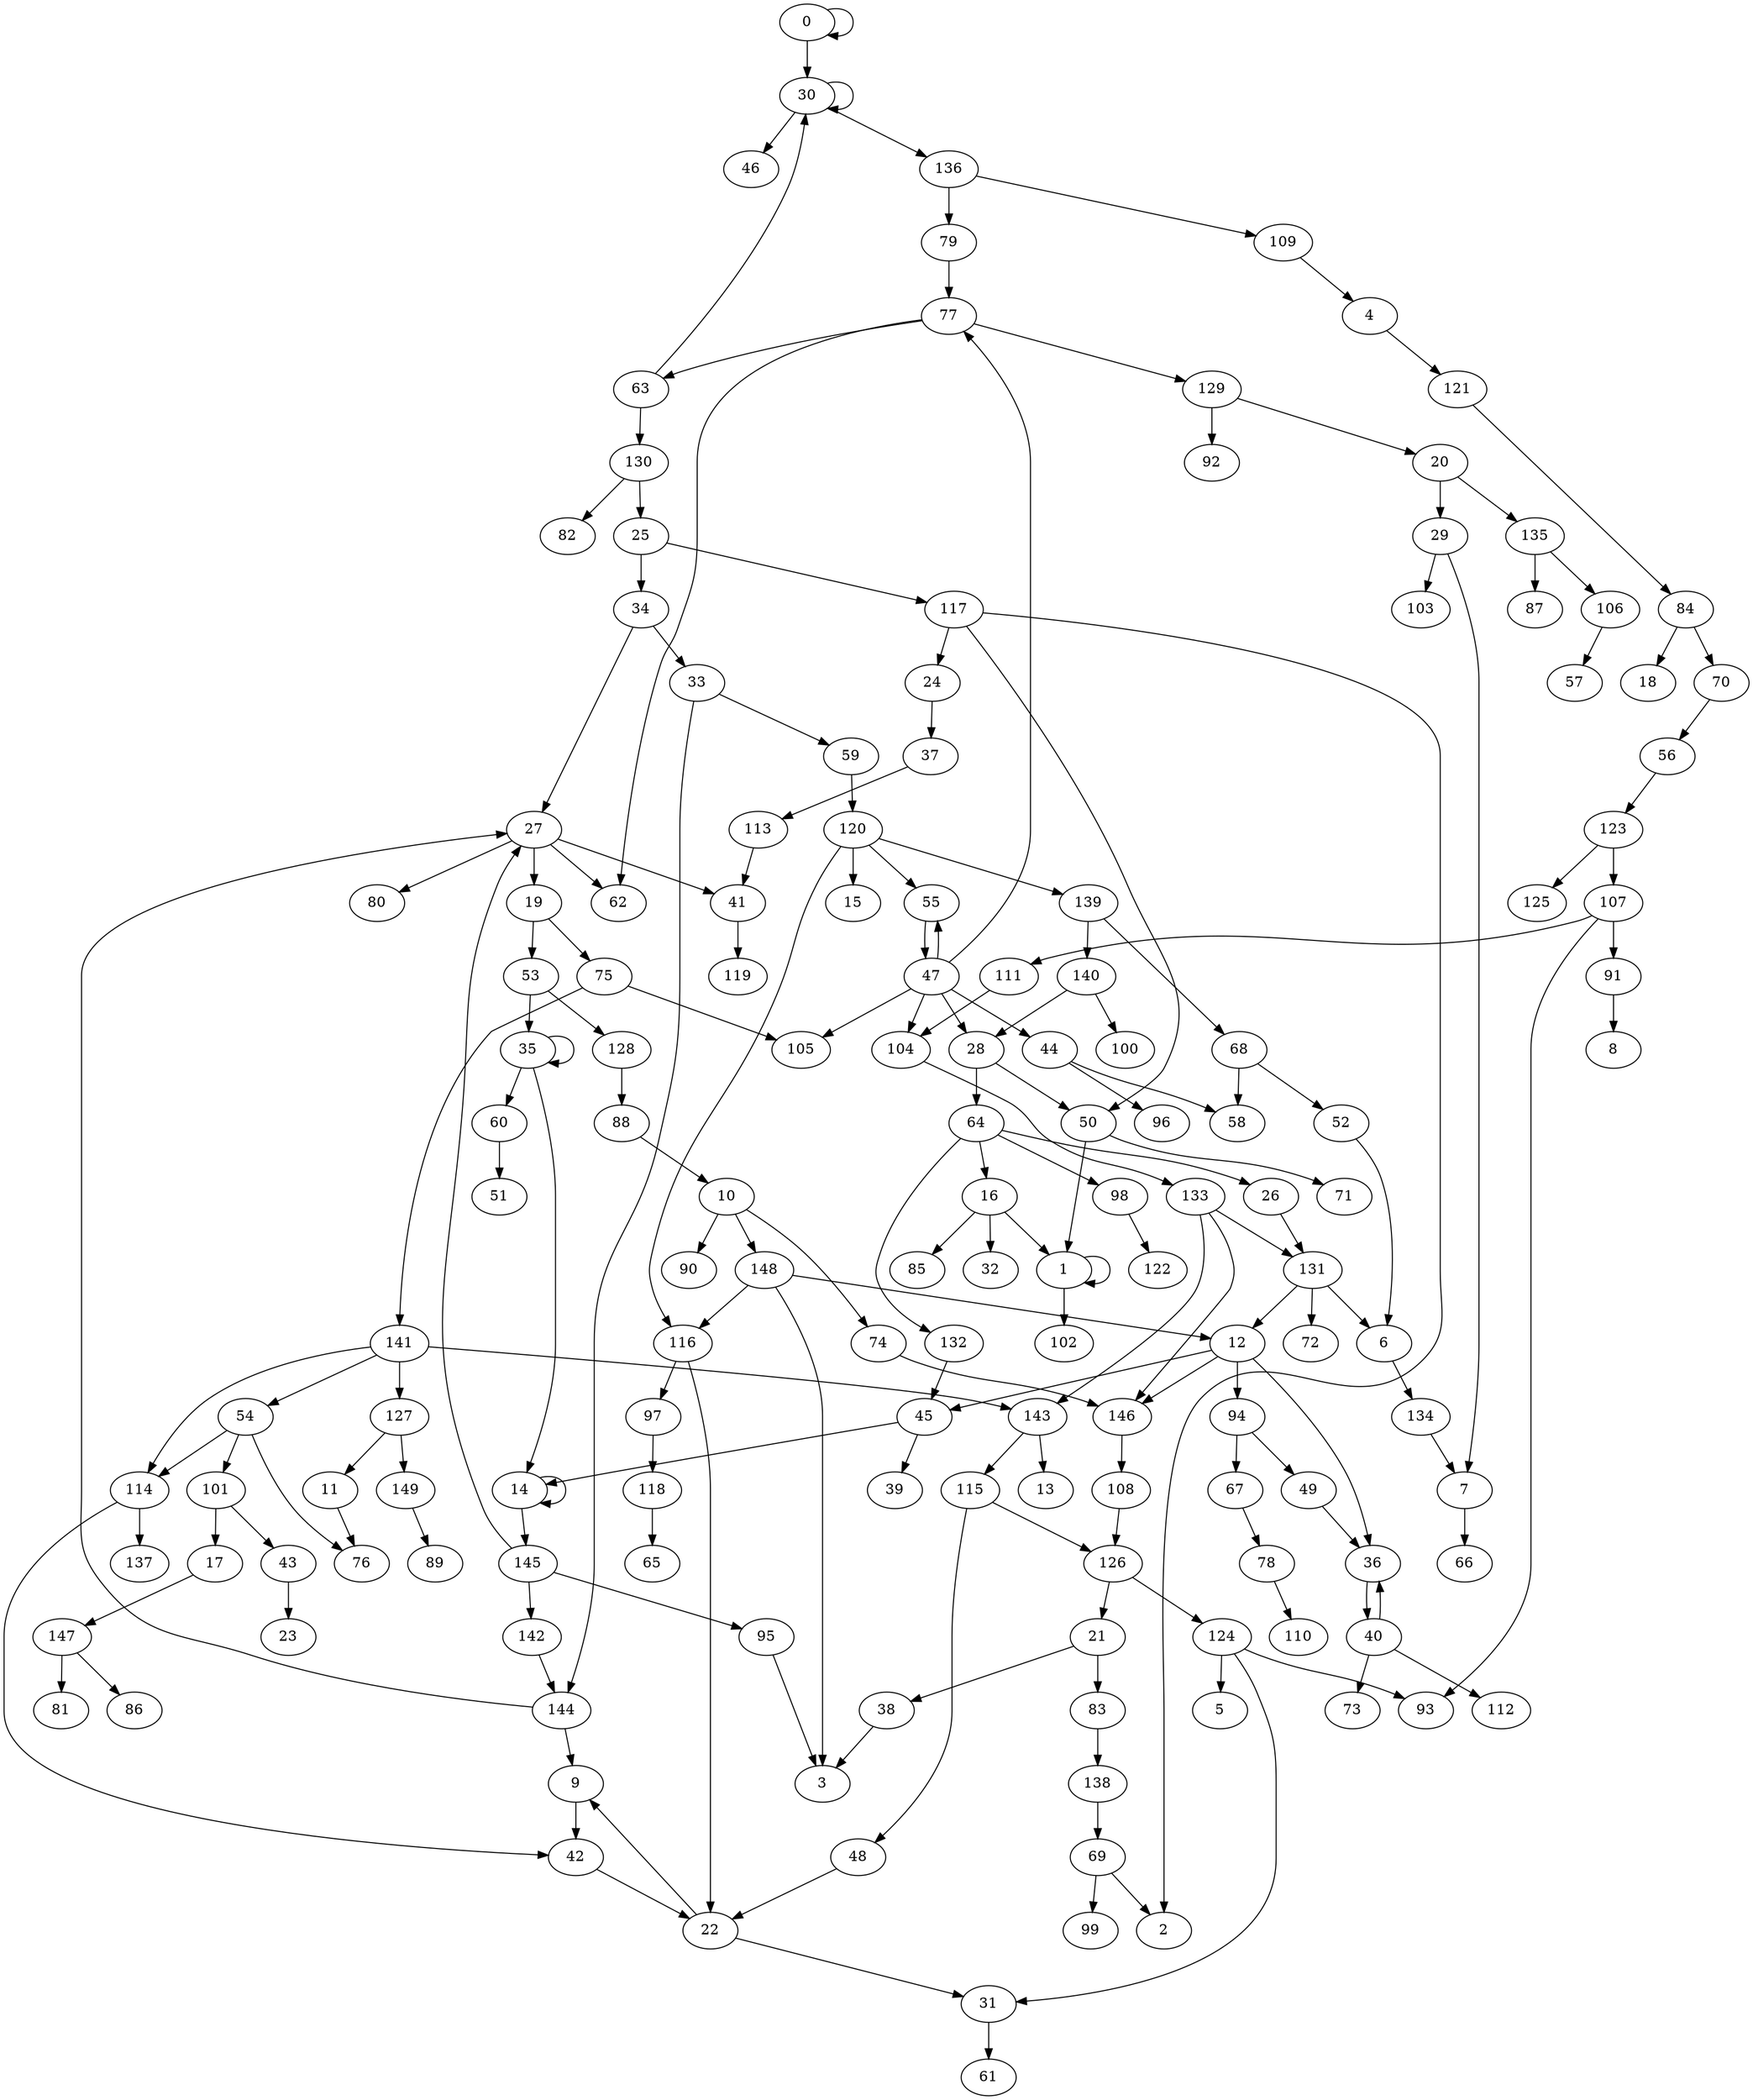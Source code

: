 digraph {
	graph [bb="0,0,1338,2052"];
	node [label="\N"];
	0	[height=0.5,
		pos="701,2034",
		width=0.75];
	0 -> 0	[pos="e,720.9,2021.6 720.9,2046.4 733.69,2049.7 746,2045.5 746,2034 746,2025.6 739.5,2021.1 731.04,2020.6"];
	30	[height=0.5,
		pos="701,1962",
		width=0.75];
	0 -> 30	[pos="e,701,1980.1 701,2015.7 701,2008 701,1998.7 701,1990.1"];
	1	[height=0.5,
		pos="654,810",
		width=0.75];
	1 -> 1	[pos="e,673.9,797.57 673.9,822.43 686.69,825.68 699,821.53 699,810 699,801.62 692.5,797.14 684.04,796.56"];
	102	[height=0.5,
		pos="888,738",
		width=0.75];
	1 -> 102	[pos="e,866.97,749.77 677.83,801.16 687.2,798.17 698.07,794.8 708,792 771.49,774.09 789.87,778.19 852,756 853.86,755.34 855.74,754.61 \
857.63,753.84"];
	2	[height=0.5,
		pos="434,162",
		width=0.75];
	3	[height=0.5,
		pos="262,306",
		width=0.75];
	4	[height=0.5,
		pos="924,1746",
		width=0.75];
	121	[height=0.5,
		pos="993,1674",
		width=0.75];
	4 -> 121	[pos="e,978.72,1689.5 938.3,1730.5 947.92,1720.7 960.78,1707.7 971.61,1696.7"];
	5	[height=0.5,
		pos="1186,378",
		width=0.75];
	6	[height=0.5,
		pos="1148,738",
		width=0.75];
	134	[height=0.5,
		pos="1148,666",
		width=0.75];
	6 -> 134	[pos="e,1148,684.1 1148,719.7 1148,711.98 1148,702.71 1148,694.11"];
	7	[height=0.5,
		pos="1203,594",
		width=0.75];
	66	[height=0.5,
		pos="1203,522",
		width=0.75];
	7 -> 66	[pos="e,1203,540.1 1203,575.7 1203,567.98 1203,558.71 1203,550.11"];
	8	[height=0.5,
		pos="1256,1026",
		width=0.75];
	9	[height=0.5,
		pos="894,306",
		width=0.75];
	42	[height=0.5,
		pos="862,234",
		width=0.75];
	9 -> 42	[pos="e,869.53,251.47 886.42,288.41 882.63,280.13 877.97,269.92 873.73,260.66"];
	10	[height=0.5,
		pos="292,882",
		width=0.75];
	74	[height=0.5,
		pos="816,738",
		width=0.75];
	10 -> 74	[pos="e,791.29,745.57 316.53,874.26 370.82,859.35 505.3,822.47 618,792 675.36,776.49 742.12,758.67 781.62,748.15"];
	90	[height=0.5,
		pos="326,810",
		width=0.75];
	10 -> 90	[pos="e,317.92,827.63 299.89,864.76 303.9,856.49 308.89,846.23 313.42,836.9"];
	148	[height=0.5,
		pos="254,810",
		width=0.75];
	10 -> 148	[pos="e,262.77,827.15 283.19,864.76 278.58,856.28 272.84,845.71 267.68,836.2"];
	11	[height=0.5,
		pos="385,594",
		width=0.75];
	76	[height=0.5,
		pos="457,522",
		width=0.75];
	11 -> 76	[pos="e,442.2,537.38 399.57,578.83 409.75,568.94 423.52,555.55 435.03,544.36"];
	12	[height=0.5,
		pos="706,738",
		width=0.75];
	36	[height=0.5,
		pos="759,522",
		width=0.75];
	12 -> 36	[pos="e,748.7,539.08 706.81,719.64 708.63,689.64 714.27,626.48 731,576 734.17,566.42 738.96,556.5 743.68,547.87"];
	45	[height=0.5,
		pos="612,666",
		width=0.75];
	12 -> 45	[pos="e,629.28,679.87 688.32,723.83 674.05,713.21 653.78,698.11 637.71,686.15"];
	94	[height=0.5,
		pos="767,666",
		width=0.75];
	12 -> 94	[pos="e,754.08,681.82 718.94,722.15 727.19,712.69 738.04,700.24 747.34,689.56"];
	146	[height=0.5,
		pos="931,666",
		width=0.75];
	12 -> 146	[pos="e,907.09,674.44 730.08,729.51 770.34,716.98 851.42,691.76 897.32,677.48"];
	13	[height=0.5,
		pos="1021,594",
		width=0.75];
	14	[height=0.5,
		pos="567,594",
		width=0.75];
	14 -> 14	[pos="e,586.9,581.57 586.9,606.43 599.69,609.68 612,605.53 612,594 612,585.62 605.5,581.14 597.04,580.56"];
	145	[height=0.5,
		pos="601,522",
		width=0.75];
	14 -> 145	[pos="e,592.92,539.63 574.89,576.76 578.9,568.49 583.89,558.23 588.42,548.9"];
	15	[height=0.5,
		pos="712,1170",
		width=0.75];
	16	[height=0.5,
		pos="746,882",
		width=0.75];
	16 -> 1	[pos="e,671.23,824.11 728.7,867.83 714.82,857.27 695.14,842.3 679.46,830.37"];
	32	[height=0.5,
		pos="816,810",
		width=0.75];
	16 -> 32	[pos="e,801.51,825.49 760.5,866.5 770.27,856.73 783.31,843.69 794.3,832.7"];
	85	[height=0.5,
		pos="744,810",
		width=0.75];
	16 -> 85	[pos="e,744.49,828.1 745.51,863.7 745.29,855.98 745.02,846.71 744.77,838.11"];
	17	[height=0.5,
		pos="313,522",
		width=0.75];
	147	[height=0.5,
		pos="326,450",
		width=0.75];
	17 -> 147	[pos="e,322.79,468.28 316.15,504.05 317.58,496.35 319.31,487.03 320.92,478.36"];
	18	[height=0.5,
		pos="1239,1386",
		width=0.75];
	19	[height=0.5,
		pos="466,1170",
		width=0.75];
	53	[height=0.5,
		pos="393,1098",
		width=0.75];
	19 -> 53	[pos="e,407.75,1113.1 451.23,1154.8 440.84,1144.9 426.76,1131.4 415.04,1120.1"];
	75	[height=0.5,
		pos="503,1098",
		width=0.75];
	19 -> 75	[pos="e,494.46,1115.1 474.58,1152.8 479.06,1144.3 484.65,1133.7 489.68,1124.2"];
	20	[height=0.5,
		pos="856,1602",
		width=0.75];
	29	[height=0.5,
		pos="1040,1530",
		width=0.75];
	20 -> 29	[pos="e,1017.1,1539.7 878.93,1592.3 911.25,1580 970.36,1557.5 1007.3,1543.4"];
	135	[height=0.5,
		pos="856,1530",
		width=0.75];
	20 -> 135	[pos="e,856,1548.1 856,1583.7 856,1576 856,1566.7 856,1558.1"];
	21	[height=0.5,
		pos="1076,450",
		width=0.75];
	38	[height=0.5,
		pos="976,378",
		width=0.75];
	21 -> 38	[pos="e,994.06,391.64 1058.1,436.49 1042.7,425.7 1020.3,409.98 1002.7,397.7"];
	83	[height=0.5,
		pos="1067,378",
		width=0.75];
	21 -> 83	[pos="e,1069.2,396.28 1073.8,432.05 1072.8,424.35 1071.6,415.03 1070.5,406.36"];
	22	[height=0.5,
		pos="917,162",
		width=0.75];
	22 -> 9	[pos="e,896.77,287.87 914.22,180.19 910.29,204.42 903.09,248.89 898.43,277.68"];
	31	[height=0.5,
		pos="1079,90",
		width=0.75];
	22 -> 31	[pos="e,1056.8,100.58 939.19,151.41 967.22,139.3 1015.7,118.37 1047.5,104.61"];
	23	[height=0.5,
		pos="398,450",
		width=0.75];
	24	[height=0.5,
		pos="134,1386",
		width=0.75];
	37	[height=0.5,
		pos="134,1314",
		width=0.75];
	24 -> 37	[pos="e,134,1332.1 134,1367.7 134,1360 134,1350.7 134,1342.1"];
	25	[height=0.5,
		pos="624,1530",
		width=0.75];
	34	[height=0.5,
		pos="624,1458",
		width=0.75];
	25 -> 34	[pos="e,624,1476.1 624,1511.7 624,1504 624,1494.7 624,1486.1"];
	117	[height=0.5,
		pos="162,1458",
		width=0.75];
	25 -> 117	[pos="e,189.01,1459.4 603.5,1518 598.54,1515.7 593.18,1513.5 588,1512 448.49,1471.5 274.47,1462 199.36,1459.7"];
	26	[height=0.5,
		pos="905,882",
		width=0.75];
	131	[height=0.5,
		pos="960,810",
		width=0.75];
	26 -> 131	[pos="e,948.09,826.16 916.93,865.81 924.21,856.55 933.66,844.52 941.85,834.09"];
	27	[height=0.5,
		pos="466,1242",
		width=0.75];
	27 -> 19	[pos="e,466,1188.1 466,1223.7 466,1216 466,1206.7 466,1198.1"];
	41	[height=0.5,
		pos="134,1170",
		width=0.75];
	27 -> 41	[pos="e,159.25,1176.5 440.49,1235.7 394.85,1226.2 296.19,1205.7 213,1188 198.67,1185 182.9,1181.6 169.23,1178.6"];
	62	[height=0.5,
		pos="640,1170",
		width=0.75];
	27 -> 62	[pos="e,617.47,1180.4 488.63,1232.1 515.13,1221.6 560.32,1203.7 599,1188 601.9,1186.8 604.92,1185.6 607.94,1184.3"];
	80	[height=0.5,
		pos="282,1170",
		width=0.75];
	27 -> 80	[pos="e,304.49,1180.5 442.61,1232.6 414.21,1222.4 364.9,1204.4 323,1188 320.08,1186.9 317.05,1185.6 314.03,1184.4"];
	28	[height=0.5,
		pos="802,1026",
		width=0.75];
	50	[height=0.5,
		pos="639,954",
		width=0.75];
	28 -> 50	[pos="e,661.62,964.07 780.75,1014.8 775.92,1012.5 770.8,1010.1 766,1008 733.86,993.72 696.7,978.34 670.91,967.84"];
	64	[height=0.5,
		pos="802,954",
		width=0.75];
	28 -> 64	[pos="e,802,972.1 802,1007.7 802,999.98 802,990.71 802,982.11"];
	29 -> 7	[pos="e,1203,612.05 1062.2,1519.6 1102.6,1500.8 1184,1454.6 1184,1387 1184,1387 1184,1387 1184,1241 1184,1081.7 1203,1042.3 1203,883 1203,\
883 1203,883 1203,737 1203,697 1203,650.65 1203,622.08"];
	103	[height=0.5,
		pos="1040,1458",
		width=0.75];
	29 -> 103	[pos="e,1040,1476.1 1040,1511.7 1040,1504 1040,1494.7 1040,1486.1"];
	30 -> 30	[pos="e,720.9,1949.6 720.9,1974.4 733.69,1977.7 746,1973.5 746,1962 746,1953.6 739.5,1949.1 731.04,1948.6"];
	46	[height=0.5,
		pos="646,1890",
		width=0.75];
	30 -> 46	[pos="e,657.91,1906.2 689.07,1945.8 681.79,1936.5 672.34,1924.5 664.15,1914.1"];
	136	[height=0.5,
		pos="770,1890",
		width=0.75];
	30 -> 136	[pos="e,755.72,1905.5 715.3,1946.5 724.92,1936.7 737.78,1923.7 748.61,1912.7"];
	61	[height=0.5,
		pos="1079,18",
		width=0.75];
	31 -> 61	[pos="e,1079,36.104 1079,71.697 1079,63.983 1079,54.712 1079,46.112"];
	33	[height=0.5,
		pos="784,1386",
		width=0.75];
	59	[height=0.5,
		pos="784,1314",
		width=0.75];
	33 -> 59	[pos="e,784,1332.1 784,1367.7 784,1360 784,1350.7 784,1342.1"];
	144	[height=0.5,
		pos="894,378",
		width=0.75];
	33 -> 144	[pos="e,910.37,392.48 799.52,1370.9 840.6,1332 949,1217.9 949,1099 949,1099 949,1099 949,1025 949,984.55 944.87,969.18 968,936 985.14,\
911.42 1007,923.93 1025,900 1112.1,784.43 1112.6,709.61 1057,576 1025.7,500.74 955.45,432.1 918.22,399.29"];
	34 -> 27	[pos="e,477.47,1258.5 612.64,1441.6 585.37,1404.7 516.1,1310.9 483.48,1266.7"];
	34 -> 33	[pos="e,762.1,1396.6 645.91,1447.4 673.6,1435.3 721.43,1414.4 752.9,1400.6"];
	35	[height=0.5,
		pos="402,1026",
		width=0.75];
	35 -> 14	[pos="e,551.23,609.02 416.49,1010.7 439.3,986.66 481,935.47 481,883 481,883 481,883 481,737 481,688.21 518.61,641.85 544.08,616.04"];
	35 -> 35	[pos="e,421.9,1013.6 421.9,1038.4 434.69,1041.7 447,1037.5 447,1026 447,1017.6 440.5,1013.1 432.04,1012.6"];
	60	[height=0.5,
		pos="402,954",
		width=0.75];
	35 -> 60	[pos="e,402,972.1 402,1007.7 402,999.98 402,990.71 402,982.11"];
	40	[height=0.5,
		pos="759,450",
		width=0.75];
	36 -> 40	[pos="e,753.12,467.96 753.16,504.41 752.3,496.51 752.05,486.85 752.41,477.94"];
	113	[height=0.5,
		pos="134,1242",
		width=0.75];
	37 -> 113	[pos="e,134,1260.1 134,1295.7 134,1288 134,1278.7 134,1270.1"];
	38 -> 3	[pos="e,289.12,306.51 953.91,367.44 946.45,364.59 937.98,361.76 930,360 694.07,308.09 401.38,305.52 299.23,306.4"];
	39	[height=0.5,
		pos="657,594",
		width=0.75];
	40 -> 36	[pos="e,764.84,504.41 764.88,467.96 765.71,475.83 765.95,485.37 765.58,494.19"];
	73	[height=0.5,
		pos="719,378",
		width=0.75];
	40 -> 73	[pos="e,728.23,395.15 749.72,432.76 744.83,424.19 738.71,413.49 733.23,403.9"];
	112	[height=0.5,
		pos="791,378",
		width=0.75];
	40 -> 112	[pos="e,783.47,395.47 766.58,432.41 770.37,424.13 775.03,413.92 779.27,404.66"];
	119	[height=0.5,
		pos="134,1098",
		width=0.75];
	41 -> 119	[pos="e,134,1116.1 134,1151.7 134,1144 134,1134.7 134,1126.1"];
	42 -> 22	[pos="e,905.09,178.16 873.93,217.81 881.21,208.55 890.66,196.52 898.85,186.09"];
	43	[height=0.5,
		pos="385,522",
		width=0.75];
	43 -> 23	[pos="e,394.79,468.28 388.15,504.05 389.58,496.35 391.31,487.03 392.92,478.36"];
	44	[height=0.5,
		pos="1004,1026",
		width=0.75];
	58	[height=0.5,
		pos="1076,954",
		width=0.75];
	44 -> 58	[pos="e,1061.2,969.38 1018.6,1010.8 1028.7,1000.9 1042.5,987.55 1054,976.36"];
	96	[height=0.5,
		pos="1004,954",
		width=0.75];
	44 -> 96	[pos="e,1004,972.1 1004,1007.7 1004,999.98 1004,990.71 1004,982.11"];
	45 -> 14	[pos="e,577.17,610.82 601.79,649.12 596.15,640.34 589.03,629.26 582.7,619.42"];
	45 -> 39	[pos="e,646.83,610.82 622.21,649.12 627.85,640.34 634.97,629.26 641.3,619.42"];
	47	[height=0.5,
		pos="856,1098",
		width=0.75];
	47 -> 28	[pos="e,813.95,1042.5 844.02,1081.5 837.02,1072.4 828.06,1060.8 820.21,1050.6"];
	47 -> 44	[pos="e,982.45,1037.2 877.52,1086.8 902.73,1074.9 944.68,1055.1 973.3,1041.5"];
	55	[height=0.5,
		pos="856,1170",
		width=0.75];
	47 -> 55	[pos="e,861.84,1152.4 861.88,1116 862.71,1123.8 862.95,1133.4 862.58,1142.2"];
	77	[height=0.5,
		pos="770,1746",
		width=0.75];
	47 -> 77	[pos="e,792.03,1735.3 868.75,1114.3 876.56,1124.4 886.15,1138.3 892,1152 907.88,1189.2 911,1200.6 911,1241 911,1603 911,1603 911,1603 \
911,1664.9 842.74,1709.4 801.2,1730.8"];
	104	[height=0.5,
		pos="894,1026",
		width=0.75];
	47 -> 104	[pos="e,885.23,1043.1 864.81,1080.8 869.42,1072.3 875.16,1061.7 880.32,1052.2"];
	105	[height=0.5,
		pos="530,1026",
		width=0.75];
	47 -> 105	[pos="e,556.56,1029.5 835.43,1086.2 830.48,1083.9 825.13,1081.6 820,1080 731.42,1051.5 622.41,1036.8 566.65,1030.6"];
	48	[height=0.5,
		pos="1085,234",
		width=0.75];
	48 -> 22	[pos="e,939.4,172.33 1062.7,223.7 1033.4,211.52 981.97,190.07 948.69,176.2"];
	49	[height=0.5,
		pos="767,594",
		width=0.75];
	49 -> 36	[pos="e,760.95,540.1 765.02,575.7 764.14,567.98 763.08,558.71 762.1,550.11"];
	50 -> 1	[pos="e,652.18,828.19 640.81,935.87 643.37,911.67 648.06,867.21 651.11,838.39"];
	71	[height=0.5,
		pos="578,882",
		width=0.75];
	50 -> 71	[pos="e,590.92,897.82 626.06,938.15 617.81,928.69 606.96,916.24 597.66,905.56"];
	51	[height=0.5,
		pos="402,882",
		width=0.75];
	52	[height=0.5,
		pos="1148,954",
		width=0.75];
	52 -> 6	[pos="e,1148,756.23 1148,935.85 1148,898.83 1148,811.18 1148,766.39"];
	53 -> 35	[pos="e,399.78,1044.3 395.18,1080.1 396.17,1072.3 397.37,1063 398.48,1054.4"];
	128	[height=0.5,
		pos="292,1026",
		width=0.75];
	53 -> 128	[pos="e,310.24,1039.6 374.94,1084.5 359.24,1073.6 336.28,1057.7 318.5,1045.4"];
	54	[height=0.5,
		pos="301,666",
		width=0.75];
	54 -> 76	[pos="e,435.5,533.14 306.46,648.28 313.55,628.77 327.62,596.57 349,576 352.09,573.03 395.56,552.11 426.39,537.46"];
	101	[height=0.5,
		pos="275,594",
		width=0.75];
	54 -> 101	[pos="e,281.3,611.96 294.84,648.41 291.84,640.34 288.16,630.43 284.79,621.35"];
	114	[height=0.5,
		pos="203,594",
		width=0.75];
	54 -> 114	[pos="e,220.86,607.76 283.03,652.16 267.97,641.41 246.27,625.91 229.27,613.76"];
	55 -> 47	[pos="e,850.12,1116 850.16,1152.4 849.3,1144.5 849.05,1134.9 849.41,1125.9"];
	56	[height=0.5,
		pos="1311,1314",
		width=0.75];
	123	[height=0.5,
		pos="1311,1242",
		width=0.75];
	56 -> 123	[pos="e,1311,1260.1 1311,1295.7 1311,1288 1311,1278.7 1311,1270.1"];
	57	[height=0.5,
		pos="856,1386",
		width=0.75];
	120	[height=0.5,
		pos="784,1242",
		width=0.75];
	59 -> 120	[pos="e,784,1260.1 784,1295.7 784,1288 784,1278.7 784,1270.1"];
	60 -> 51	[pos="e,402,900.1 402,935.7 402,927.98 402,918.71 402,910.11"];
	63	[height=0.5,
		pos="674,1674",
		width=0.75];
	63 -> 30	[pos="e,699.39,1944 675.63,1692.3 680.17,1740.3 692.92,1875.4 698.42,1933.7"];
	130	[height=0.5,
		pos="624,1602",
		width=0.75];
	63 -> 130	[pos="e,635.07,1618.5 662.9,1657.5 656.49,1648.5 648.3,1637 641.08,1626.9"];
	64 -> 16	[pos="e,758.13,898.16 789.85,937.81 782.44,928.55 772.82,916.52 764.48,906.09"];
	64 -> 26	[pos="e,886.75,895.41 820.41,940.49 836.53,929.54 860.13,913.49 878.31,901.14"];
	98	[height=0.5,
		pos="820,882",
		width=0.75];
	64 -> 98	[pos="e,815.68,899.79 806.36,936.05 808.39,928.14 810.86,918.54 813.14,909.69"];
	132	[height=0.5,
		pos="563,738",
		width=0.75];
	64 -> 132	[pos="e,570.81,755.26 780.5,942.82 743.37,924.37 666.55,882.24 618,828 600.67,808.64 585.53,783.12 575.55,764.38"];
	65	[height=0.5,
		pos="93,522",
		width=0.75];
	67	[height=0.5,
		pos="839,594",
		width=0.75];
	78	[height=0.5,
		pos="839,522",
		width=0.75];
	67 -> 78	[pos="e,839,540.1 839,575.7 839,567.98 839,558.71 839,550.11"];
	68	[height=0.5,
		pos="1076,1026",
		width=0.75];
	68 -> 52	[pos="e,1133.2,969.38 1090.6,1010.8 1100.7,1000.9 1114.5,987.55 1126,976.36"];
	68 -> 58	[pos="e,1076,972.1 1076,1007.7 1076,999.98 1076,990.71 1076,982.11"];
	69	[height=0.5,
		pos="1001,234",
		width=0.75];
	69 -> 2	[pos="e,460.48,165.56 975.23,228.38 954.43,224.74 924.39,219.68 898,216 739.44,193.87 549.42,174.35 470.82,166.58"];
	99	[height=0.5,
		pos="1001,162",
		width=0.75];
	69 -> 99	[pos="e,1001,180.1 1001,215.7 1001,207.98 1001,198.71 1001,190.11"];
	70	[height=0.5,
		pos="1311,1386",
		width=0.75];
	70 -> 56	[pos="e,1311,1332.1 1311,1367.7 1311,1360 1311,1350.7 1311,1342.1"];
	72	[height=0.5,
		pos="960,738",
		width=0.75];
	74 -> 146	[pos="e,911.69,678.75 835.25,725.28 853.74,714.03 881.89,696.89 902.89,684.11"];
	75 -> 105	[pos="e,523.46,1044 509.4,1080.4 512.51,1072.3 516.33,1062.4 519.83,1053.4"];
	141	[height=0.5,
		pos="381,738",
		width=0.75];
	75 -> 141	[pos="e,377.57,755.95 477.97,1090.9 442.13,1081.6 379.05,1063 366,1044 335.41,999.37 363.14,831.98 375.64,765.99"];
	77 -> 62	[pos="e,656.32,1184.9 761.9,1728.4 749.95,1702.3 729,1650 729,1603 729,1603 729,1603 729,1313 729,1263.7 690.08,1217.5 663.72,1191.9"];
	77 -> 63	[pos="e,691.5,1687.8 752.39,1732.2 737.64,1721.4 716.39,1705.9 699.73,1693.8"];
	129	[height=0.5,
		pos="784,1674",
		width=0.75];
	77 -> 129	[pos="e,780.54,1692.3 773.39,1728.1 774.93,1720.3 776.79,1711 778.53,1702.4"];
	110	[height=0.5,
		pos="839,450",
		width=0.75];
	78 -> 110	[pos="e,839,468.1 839,503.7 839,495.98 839,486.71 839,478.11"];
	79	[height=0.5,
		pos="770,1818",
		width=0.75];
	79 -> 77	[pos="e,770,1764.1 770,1799.7 770,1792 770,1782.7 770,1774.1"];
	81	[height=0.5,
		pos="394,378",
		width=0.75];
	82	[height=0.5,
		pos="552,1530",
		width=0.75];
	138	[height=0.5,
		pos="1059,306",
		width=0.75];
	83 -> 138	[pos="e,1061,324.1 1065,359.7 1064.1,351.98 1063.1,342.71 1062.1,334.11"];
	84	[height=0.5,
		pos="1239,1458",
		width=0.75];
	84 -> 18	[pos="e,1239,1404.1 1239,1439.7 1239,1432 1239,1422.7 1239,1414.1"];
	84 -> 70	[pos="e,1296.2,1401.4 1253.6,1442.8 1263.7,1432.9 1277.5,1419.5 1289,1408.4"];
	86	[height=0.5,
		pos="322,378",
		width=0.75];
	87	[height=0.5,
		pos="784,1458",
		width=0.75];
	88	[height=0.5,
		pos="292,954",
		width=0.75];
	88 -> 10	[pos="e,292,900.1 292,935.7 292,927.98 292,918.71 292,910.11"];
	89	[height=0.5,
		pos="529,522",
		width=0.75];
	91	[height=0.5,
		pos="1256,1098",
		width=0.75];
	91 -> 8	[pos="e,1256,1044.1 1256,1079.7 1256,1072 1256,1062.7 1256,1054.1"];
	92	[height=0.5,
		pos="784,1602",
		width=0.75];
	93	[height=0.5,
		pos="1301,378",
		width=0.75];
	94 -> 49	[pos="e,767,612.1 767,647.7 767,639.98 767,630.71 767,622.11"];
	94 -> 67	[pos="e,824.2,609.38 781.57,650.83 791.75,640.94 805.52,627.55 817.03,616.36"];
	95	[height=0.5,
		pos="254,450",
		width=0.75];
	95 -> 3	[pos="e,261.03,324.19 254.96,431.87 256.33,407.67 258.83,363.21 260.46,334.39"];
	97	[height=0.5,
		pos="106,666",
		width=0.75];
	118	[height=0.5,
		pos="93,594",
		width=0.75];
	97 -> 118	[pos="e,96.208,612.28 102.85,648.05 101.42,640.35 99.691,631.03 98.082,622.36"];
	122	[height=0.5,
		pos="888,810",
		width=0.75];
	98 -> 122	[pos="e,873.93,825.49 834.09,866.5 843.57,856.73 856.24,843.69 866.92,832.7"];
	100	[height=0.5,
		pos="730,1026",
		width=0.75];
	101 -> 17	[pos="e,304.23,539.15 283.81,576.76 288.42,568.28 294.16,557.71 299.32,548.2"];
	101 -> 43	[pos="e,366.06,535.05 294.16,580.81 311.67,569.67 337.76,553.06 357.49,540.5"];
	133	[height=0.5,
		pos="989,882",
		width=0.75];
	104 -> 133	[pos="e,972.31,896.52 899.61,1008.3 906.33,989.66 918.75,959.09 935,936 943.35,924.13 954.55,912.64 964.58,903.4"];
	106	[height=0.5,
		pos="856,1458",
		width=0.75];
	106 -> 57	[pos="e,856,1404.1 856,1439.7 856,1432 856,1422.7 856,1414.1"];
	107	[height=0.5,
		pos="1311,1170",
		width=0.75];
	107 -> 91	[pos="e,1267.9,1114.2 1299.1,1153.8 1291.8,1144.5 1282.3,1132.5 1274.1,1122.1"];
	107 -> 93	[pos="e,1303,396.02 1311,1152 1311,1125.3 1311,1072.1 1311,1027 1311,1027 1311,1027 1311,521 1311,480.9 1307,434.58 1304,406.04"];
	111	[height=0.5,
		pos="1112,1098",
		width=0.75];
	107 -> 111	[pos="e,1136.4,1105.9 1289.9,1158.5 1285,1156.2 1279.9,1153.9 1275,1152 1231.3,1134.6 1179.4,1118.5 1146.1,1108.7"];
	108	[height=0.5,
		pos="949,594",
		width=0.75];
	126	[height=0.5,
		pos="1076,522",
		width=0.75];
	108 -> 126	[pos="e,1055.6,534.27 969.12,581.91 989.99,570.41 1022.8,552.3 1046.6,539.2"];
	109	[height=0.5,
		pos="883,1818",
		width=0.75];
	109 -> 4	[pos="e,914.54,1763.1 892.51,1800.8 897.53,1792.2 903.8,1781.5 909.42,1771.9"];
	111 -> 104	[pos="e,917.72,1034.6 1088.3,1089.4 1049.4,1076.9 971.92,1052 927.47,1037.7"];
	113 -> 41	[pos="e,134,1188.1 134,1223.7 134,1216 134,1206.7 134,1198.1"];
	114 -> 42	[pos="e,834.76,235.66 199.64,576.03 194.69,549.48 186,496.44 186,451 186,451 186,451 186,377 186,333.63 190.6,313.05 226,288 274.94,253.38 \
695.66,239.42 824.59,235.93"];
	137	[height=0.5,
		pos="241,522",
		width=0.75];
	114 -> 137	[pos="e,232.23,539.15 211.81,576.76 216.42,568.28 222.16,557.71 227.32,548.2"];
	115	[height=0.5,
		pos="1131,594",
		width=0.75];
	115 -> 48	[pos="e,1093.9,251.06 1131,575.95 1131,549.29 1131,496.11 1131,451 1131,451 1131,451 1131,377 1131,334.35 1112,287.84 1098.4,260.07"];
	115 -> 126	[pos="e,1087.9,538.16 1119.1,577.81 1111.8,568.55 1102.3,556.52 1094.1,546.09"];
	116	[height=0.5,
		pos="119,738",
		width=0.75];
	116 -> 22	[pos="e,890.21,164.43 103.09,723.02 92.513,713.03 78.975,698.78 70,684 48.184,648.07 38,637.03 38,595 38,595 38,595 38,305 38,218.31 712.94,\
174.51 879.96,165"];
	116 -> 97	[pos="e,109.21,684.28 115.85,720.05 114.42,712.35 112.69,703.03 111.08,694.36"];
	117 -> 2	[pos="e,407.5,165.82 138.44,1448.9 93.513,1431.9 0,1387.7 0,1315 0,1315 0,1315 0,305 0,221.65 292.82,179.42 397.41,166.99"];
	117 -> 24	[pos="e,140.59,1403.5 155.36,1440.4 152.09,1432.2 148.06,1422.1 144.38,1413"];
	117 -> 50	[pos="e,613.08,959.06 167.33,1440.1 175.2,1413.8 189,1360.9 189,1315 189,1315 189,1315 189,1241 189,1194 207.17,1178.4 246,1152 314.52,\
1105.4 361.14,1163.6 429,1116 474.87,1083.8 450.78,1043.6 494,1008 525.67,981.87 571.36,968.04 602.95,961.14"];
	118 -> 65	[pos="e,93,540.1 93,575.7 93,567.98 93,558.71 93,550.11"];
	120 -> 15	[pos="e,726.8,1185.4 769.43,1226.8 759.25,1216.9 745.48,1203.5 733.97,1192.4"];
	120 -> 55	[pos="e,841.2,1185.4 798.57,1226.8 808.75,1216.9 822.52,1203.5 834.03,1192.4"];
	120 -> 116	[pos="e,123.63,755.96 756.88,1241.8 695.71,1242.5 543.49,1238.7 430,1188 338.34,1147.1 316.81,1123.9 256,1044 186.78,953.11 143.02,821.7 \
126.48,765.79"];
	139	[height=0.5,
		pos="784,1170",
		width=0.75];
	120 -> 139	[pos="e,784,1188.1 784,1223.7 784,1216 784,1206.7 784,1198.1"];
	121 -> 84	[pos="e,1223.1,1472.9 1008.8,1659.3 1050.8,1622.8 1165.5,1522.9 1215.4,1479.6"];
	123 -> 107	[pos="e,1311,1188.1 1311,1223.7 1311,1216 1311,1206.7 1311,1198.1"];
	125	[height=0.5,
		pos="1239,1170",
		width=0.75];
	123 -> 125	[pos="e,1253.8,1185.4 1296.4,1226.8 1286.3,1216.9 1272.5,1203.5 1261,1192.4"];
	124	[height=0.5,
		pos="1214,450",
		width=0.75];
	124 -> 5	[pos="e,1192.6,395.47 1207.4,432.41 1204.1,424.22 1200.1,414.14 1196.4,404.95"];
	124 -> 31	[pos="e,1102.6,99.053 1219.3,432.15 1227.2,405.75 1241,352.92 1241,307 1241,307 1241,307 1241,233 1241,165.09 1159.5,122.07 1112.1,102.81"];
	124 -> 93	[pos="e,1284.3,392.46 1230.8,435.5 1243.7,425.14 1261.6,410.67 1276.2,398.97"];
	126 -> 21	[pos="e,1076,468.1 1076,503.7 1076,495.98 1076,486.71 1076,478.11"];
	126 -> 124	[pos="e,1192.8,461.73 1097,510.37 1120.1,498.65 1157.4,479.7 1183.7,466.37"];
	127	[height=0.5,
		pos="385,666",
		width=0.75];
	127 -> 11	[pos="e,385,612.1 385,647.7 385,639.98 385,630.71 385,622.11"];
	149	[height=0.5,
		pos="457,594",
		width=0.75];
	127 -> 149	[pos="e,442.2,609.38 399.57,650.83 409.75,640.94 423.52,627.55 435.03,616.36"];
	128 -> 88	[pos="e,292,972.1 292,1007.7 292,999.98 292,990.71 292,982.11"];
	129 -> 20	[pos="e,841.2,1617.4 798.57,1658.8 808.75,1648.9 822.52,1635.5 834.03,1624.4"];
	129 -> 92	[pos="e,784,1620.1 784,1655.7 784,1648 784,1638.7 784,1630.1"];
	130 -> 25	[pos="e,624,1548.1 624,1583.7 624,1576 624,1566.7 624,1558.1"];
	130 -> 82	[pos="e,566.8,1545.4 609.43,1586.8 599.25,1576.9 585.48,1563.5 573.97,1552.4"];
	131 -> 6	[pos="e,1125.1,747.54 983.05,800.42 1016.3,788.05 1077.7,765.17 1115.5,751.09"];
	131 -> 12	[pos="e,731.3,744.85 939.36,798.38 934.41,796.08 929.08,793.8 924,792 906.84,785.93 798.58,760.48 741.35,747.18"];
	131 -> 72	[pos="e,960,756.1 960,791.7 960,783.98 960,774.71 960,766.11"];
	132 -> 45	[pos="e,601.16,682.49 573.87,721.46 580.16,712.49 588.19,701.02 595.26,690.92"];
	133 -> 131	[pos="e,966.82,827.47 982.13,864.41 978.73,856.22 974.56,846.14 970.75,836.95"];
	143	[height=0.5,
		pos="1028,666",
		width=0.75];
	133 -> 143	[pos="e,1031.6,684.02 1003.8,866.78 1013,856.89 1024,842.87 1029,828 1044.1,782.99 1038.7,726.86 1033.4,694.16"];
	133 -> 146	[pos="e,951.96,677.5 994.7,863.99 1003.9,833.44 1018.8,768.02 996,720 988.57,704.36 974.01,691.81 960.55,682.86"];
	134 -> 7	[pos="e,1191.1,610.16 1159.9,649.81 1167.2,640.55 1176.7,628.52 1184.9,618.09"];
	135 -> 87	[pos="e,798.8,1473.4 841.43,1514.8 831.25,1504.9 817.48,1491.5 805.97,1480.4"];
	135 -> 106	[pos="e,856,1476.1 856,1511.7 856,1504 856,1494.7 856,1486.1"];
	136 -> 79	[pos="e,770,1836.1 770,1871.7 770,1864 770,1854.7 770,1846.1"];
	136 -> 109	[pos="e,863.74,1830.9 789.17,1877.1 807.27,1865.9 834.62,1849 855.13,1836.3"];
	138 -> 69	[pos="e,1013.6,250.16 1046.4,289.81 1038.7,280.55 1028.8,268.52 1020.1,258.09"];
	139 -> 68	[pos="e,1054.9,1037.3 805.47,1158.6 856.75,1133.6 986.47,1070.5 1045.7,1041.7"];
	140	[height=0.5,
		pos="784,1098",
		width=0.75];
	139 -> 140	[pos="e,784,1116.1 784,1151.7 784,1144 784,1134.7 784,1126.1"];
	140 -> 28	[pos="e,797.68,1043.8 788.36,1080.1 790.39,1072.1 792.86,1062.5 795.14,1053.7"];
	140 -> 100	[pos="e,741.95,1042.5 772.02,1081.5 765.02,1072.4 756.06,1060.8 748.21,1050.6"];
	141 -> 54	[pos="e,316.77,680.8 365.19,723.17 353.58,713.01 337.61,699.03 324.5,687.56"];
	141 -> 114	[pos="e,210.97,611.44 356.7,730.11 331.68,722.1 292.54,706.98 265,684 243.88,666.37 226.67,639.88 215.79,620.38"];
	141 -> 127	[pos="e,384.02,684.1 381.99,719.7 382.43,711.98 382.96,702.71 383.45,694.11"];
	141 -> 143	[pos="e,1004.2,674.77 407.35,733.66 436.56,730.01 485.1,724.15 527,720 722.25,700.65 773.85,718.49 967,684 976.04,682.39 985.68,680.01 \
994.56,677.55"];
	142	[height=0.5,
		pos="640,450",
		width=0.75];
	142 -> 144	[pos="e,869.46,385.76 664.82,442.16 710.46,429.58 807.79,402.76 859.71,388.45"];
	143 -> 13	[pos="e,1022.7,612.1 1026.3,647.7 1025.5,639.98 1024.6,630.71 1023.7,622.11"];
	143 -> 115	[pos="e,1112.7,607.41 1046.4,652.49 1062.5,641.54 1086.1,625.49 1104.3,613.14"];
	144 -> 9	[pos="e,894,324.1 894,359.7 894,351.98 894,342.71 894,334.11"];
	144 -> 27	[pos="e,478.05,1225.3 896.25,396 900.76,435.76 907.86,537.11 875,612 870.62,621.97 751.26,750.27 742,756 693.19,786.18 667.79,763.46 618,\
792 577.63,815.14 560.38,821.26 542,864 510.11,938.14 580.4,964.59 566,1044 553.7,1111.8 509.36,1181.5 484.05,1217"];
	145 -> 27	[pos="e,439.41,1238.2 582.96,535.68 568.52,546.06 547.96,561.36 531,576 479.14,620.77 477.18,644.79 421,684 328.14,748.8 199,695.77 199,\
809 199,955 199,955 199,955 199,1060.6 172.71,1111.9 246,1188 271.03,1214 373.38,1230 429.23,1236.9"];
	145 -> 95	[pos="e,274.51,462.02 580.49,509.98 575.54,507.69 570.17,505.52 565,504 446.73,469.26 408.27,502.74 290,468 288.06,467.43 286.09,466.77 \
284.13,466.04"];
	145 -> 142	[pos="e,631,467.15 610.05,504.76 614.82,496.19 620.78,485.49 626.13,475.9"];
	146 -> 108	[pos="e,944.68,611.79 935.36,648.05 937.39,640.14 939.86,630.54 942.14,621.69"];
	147 -> 81	[pos="e,379.93,393.49 340.09,434.5 349.57,424.73 362.24,411.69 372.92,400.7"];
	147 -> 86	[pos="e,322.98,396.1 325.01,431.7 324.57,423.98 324.04,414.71 323.55,406.11"];
	148 -> 3	[pos="e,251.15,322.6 244.25,793.18 224.87,760.69 182.09,683.52 167,612 144.43,505.01 212.97,381.91 245.67,330.97"];
	148 -> 12	[pos="e,680.1,743.42 274.49,797.92 279.45,795.64 284.82,793.48 290,792 422.93,753.98 462.03,774.85 599,756 622.75,752.73 649.38,748.5 \
670.13,745.08"];
	148 -> 116	[pos="e,139.6,749.68 233.2,798.22 210.54,786.47 174.11,767.57 148.5,754.3"];
	149 -> 89	[pos="e,514.2,537.38 471.57,578.83 481.75,568.94 495.52,555.55 507.03,544.36"];
}
